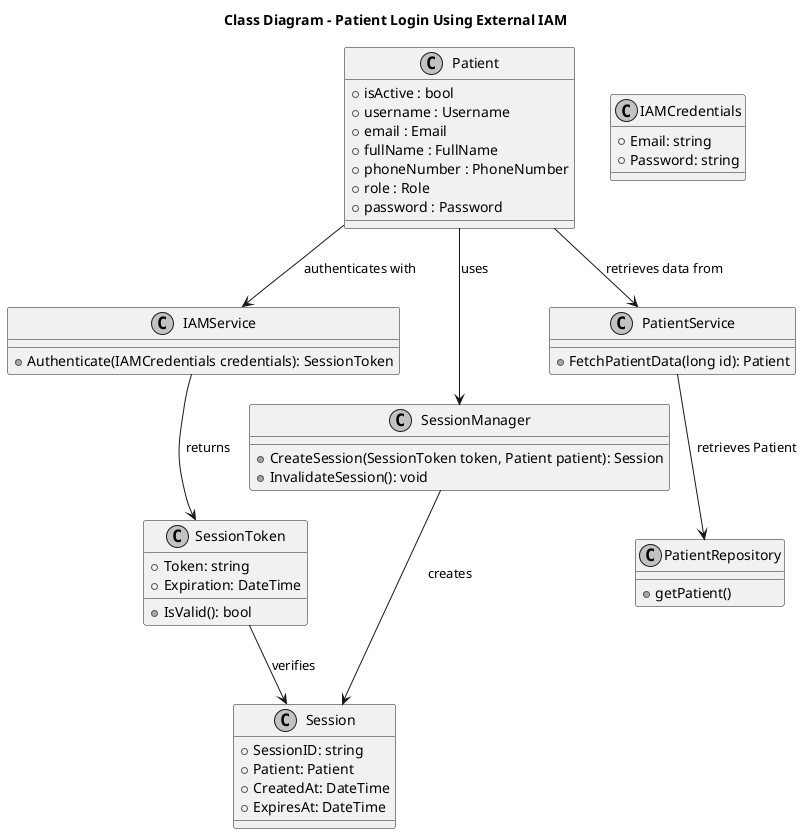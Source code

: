 @startuml
skinparam monochrome true
skinparam shadowing false

title Class Diagram - Patient Login Using External IAM

class Patient {
    +isActive : bool
    +username : Username
    +email : Email
    +fullName : FullName
    +phoneNumber : PhoneNumber
    +role : Role
    +password : Password
}   

class IAMService {
    +Authenticate(IAMCredentials credentials): SessionToken
}

class IAMCredentials {
    +Email: string
    +Password: string
}

class SessionToken {
    +Token: string
    +Expiration: DateTime
    +IsValid(): bool
}

class SessionManager {
    +CreateSession(SessionToken token, Patient patient): Session
    +InvalidateSession(): void
}

class Session {
    +SessionID: string
    +Patient: Patient
    +CreatedAt: DateTime
    +ExpiresAt: DateTime
}

class PatientService {
    +FetchPatientData(long id): Patient
}

class PatientRepository {
    +getPatient()
}

Patient --> SessionManager : uses
IAMService --> SessionToken : returns
SessionManager --> Session : creates
Patient --> IAMService : authenticates with
Patient --> PatientService : retrieves data from
SessionToken --> Session : verifies
PatientService --> PatientRepository : retrieves Patient

@enduml
